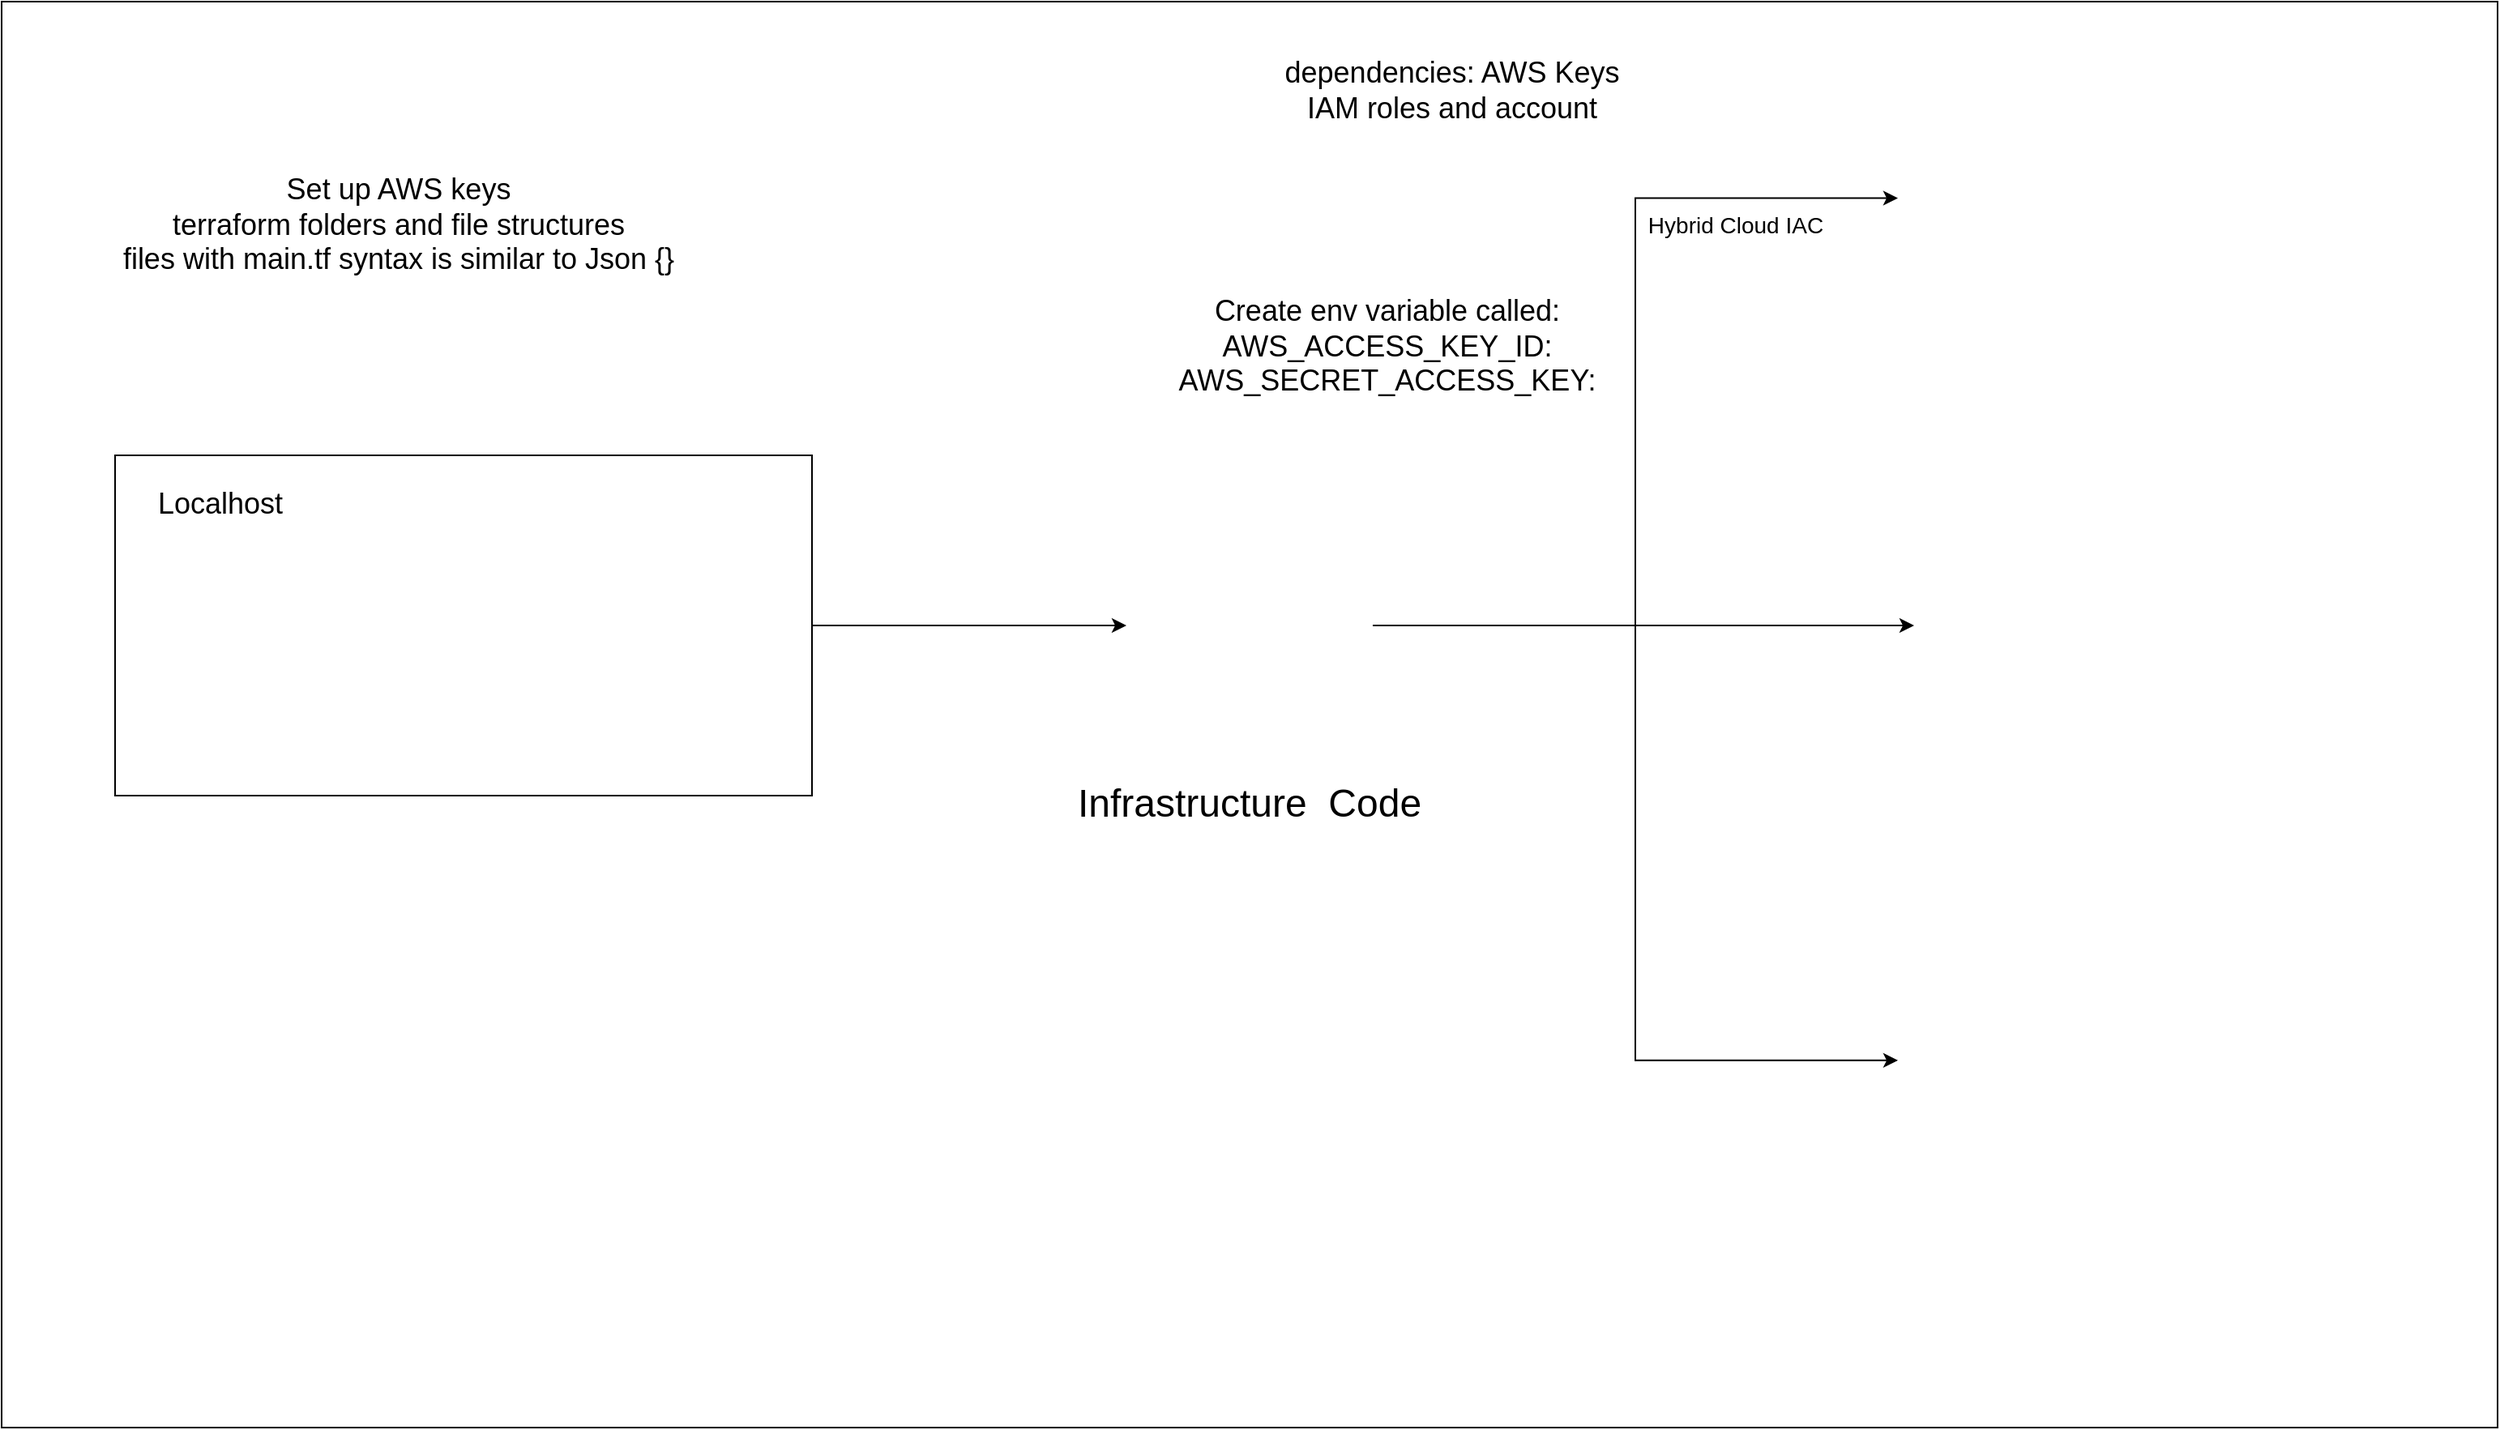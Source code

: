 <mxfile version="14.9.6" type="device"><diagram id="-Dk7sZsPkMJVS3dF-xun" name="Page-1"><mxGraphModel dx="1208" dy="855" grid="1" gridSize="10" guides="1" tooltips="1" connect="1" arrows="1" fold="1" page="1" pageScale="1" pageWidth="827" pageHeight="1169" math="0" shadow="0"><root><mxCell id="0"/><mxCell id="1" parent="0"/><mxCell id="Icr9zzDIkaPm0NiM-ram-2" value="" style="rounded=0;whiteSpace=wrap;html=1;" vertex="1" parent="1"><mxGeometry y="40" width="1540" height="880" as="geometry"/></mxCell><mxCell id="Icr9zzDIkaPm0NiM-ram-4" value="&lt;font style=&quot;font-size: 18px&quot;&gt;Set up AWS keys&lt;br&gt;terraform folders and file structures&lt;br&gt;files with main.tf syntax is similar to Json {}&lt;/font&gt;" style="text;html=1;strokeColor=none;fillColor=none;align=center;verticalAlign=middle;whiteSpace=wrap;rounded=0;" vertex="1" parent="1"><mxGeometry x="70" y="148" width="350" height="60" as="geometry"/></mxCell><mxCell id="Icr9zzDIkaPm0NiM-ram-9" style="edgeStyle=orthogonalEdgeStyle;rounded=0;orthogonalLoop=1;jettySize=auto;html=1;exitX=1;exitY=0.5;exitDx=0;exitDy=0;" edge="1" parent="1" source="Icr9zzDIkaPm0NiM-ram-6" target="Icr9zzDIkaPm0NiM-ram-8"><mxGeometry relative="1" as="geometry"/></mxCell><mxCell id="Icr9zzDIkaPm0NiM-ram-6" value="" style="rounded=0;whiteSpace=wrap;html=1;" vertex="1" parent="1"><mxGeometry x="70" y="320" width="430" height="210" as="geometry"/></mxCell><mxCell id="Icr9zzDIkaPm0NiM-ram-5" value="" style="shape=image;verticalLabelPosition=bottom;labelBackgroundColor=#ffffff;verticalAlign=top;aspect=fixed;imageAspect=0;image=https://t3.ftcdn.net/jpg/02/49/82/50/360_F_249825007_f5dzNTBuUZoV5nERUWTlPDoU3cvLIBzn.jpg;" vertex="1" parent="1"><mxGeometry x="250" y="340" width="250" height="150" as="geometry"/></mxCell><mxCell id="Icr9zzDIkaPm0NiM-ram-3" value="" style="shape=image;verticalLabelPosition=bottom;labelBackgroundColor=#ffffff;verticalAlign=top;aspect=fixed;imageAspect=0;image=https://opensenselabs.com/sites/default/files/inline-images/terraform.png;" vertex="1" parent="1"><mxGeometry x="108.23" y="370" width="153.54" height="150" as="geometry"/></mxCell><mxCell id="Icr9zzDIkaPm0NiM-ram-7" value="&lt;font style=&quot;font-size: 18px&quot;&gt;Localhost&lt;/font&gt;" style="text;html=1;strokeColor=none;fillColor=none;align=center;verticalAlign=middle;whiteSpace=wrap;rounded=0;" vertex="1" parent="1"><mxGeometry x="60" y="320" width="150" height="60" as="geometry"/></mxCell><mxCell id="Icr9zzDIkaPm0NiM-ram-15" style="edgeStyle=orthogonalEdgeStyle;rounded=0;orthogonalLoop=1;jettySize=auto;html=1;exitX=1;exitY=0.5;exitDx=0;exitDy=0;entryX=0;entryY=0.5;entryDx=0;entryDy=0;" edge="1" parent="1" source="Icr9zzDIkaPm0NiM-ram-8" target="Icr9zzDIkaPm0NiM-ram-14"><mxGeometry relative="1" as="geometry"><Array as="points"><mxPoint x="1008" y="425"/><mxPoint x="1008" y="161"/></Array></mxGeometry></mxCell><mxCell id="Icr9zzDIkaPm0NiM-ram-17" style="edgeStyle=orthogonalEdgeStyle;rounded=0;orthogonalLoop=1;jettySize=auto;html=1;exitX=1;exitY=0.5;exitDx=0;exitDy=0;" edge="1" parent="1" source="Icr9zzDIkaPm0NiM-ram-8" target="Icr9zzDIkaPm0NiM-ram-16"><mxGeometry relative="1" as="geometry"/></mxCell><mxCell id="Icr9zzDIkaPm0NiM-ram-19" style="edgeStyle=orthogonalEdgeStyle;rounded=0;orthogonalLoop=1;jettySize=auto;html=1;exitX=1;exitY=0.5;exitDx=0;exitDy=0;entryX=0;entryY=0.5;entryDx=0;entryDy=0;" edge="1" parent="1" source="Icr9zzDIkaPm0NiM-ram-8" target="Icr9zzDIkaPm0NiM-ram-18"><mxGeometry relative="1" as="geometry"/></mxCell><mxCell id="Icr9zzDIkaPm0NiM-ram-8" value="" style="shape=image;verticalLabelPosition=bottom;labelBackgroundColor=#ffffff;verticalAlign=top;aspect=fixed;imageAspect=0;image=https://cdn.iconscout.com/icon/free/png-512/code-280-460136.png;" vertex="1" parent="1"><mxGeometry x="694" y="349" width="152" height="152" as="geometry"/></mxCell><mxCell id="Icr9zzDIkaPm0NiM-ram-10" value="&lt;font style=&quot;font-size: 24px&quot;&gt;Infrastructure&amp;nbsp; Code&lt;/font&gt;" style="text;html=1;strokeColor=none;fillColor=none;align=center;verticalAlign=middle;whiteSpace=wrap;rounded=0;" vertex="1" parent="1"><mxGeometry x="625" y="510" width="290" height="50" as="geometry"/></mxCell><mxCell id="Icr9zzDIkaPm0NiM-ram-12" value="&lt;font&gt;&lt;font style=&quot;font-size: 18px&quot;&gt;dependencies: AWS Keys&lt;br&gt;IAM roles and account&lt;/font&gt;&lt;br&gt;&lt;/font&gt;" style="text;html=1;strokeColor=none;fillColor=none;align=center;verticalAlign=middle;whiteSpace=wrap;rounded=0;" vertex="1" parent="1"><mxGeometry x="790" y="70" width="210" height="50" as="geometry"/></mxCell><mxCell id="Icr9zzDIkaPm0NiM-ram-14" value="" style="shape=image;verticalLabelPosition=bottom;labelBackgroundColor=#ffffff;verticalAlign=top;aspect=fixed;imageAspect=0;image=https://www.mincetech.com/web/image/3821-aac710aa/aws.png;" vertex="1" parent="1"><mxGeometry x="1170" y="60" width="270" height="202.5" as="geometry"/></mxCell><mxCell id="Icr9zzDIkaPm0NiM-ram-16" value="" style="shape=image;verticalLabelPosition=bottom;labelBackgroundColor=#ffffff;verticalAlign=top;aspect=fixed;imageAspect=0;image=https://logos-world.net/wp-content/uploads/2021/02/Google-Cloud-Symbol.png;" vertex="1" parent="1"><mxGeometry x="1180" y="349" width="270" height="152.13" as="geometry"/></mxCell><mxCell id="Icr9zzDIkaPm0NiM-ram-18" value="" style="shape=image;verticalLabelPosition=bottom;labelBackgroundColor=#ffffff;verticalAlign=top;aspect=fixed;imageAspect=0;image=https://download.logo.wine/logo/Microsoft_Azure/Microsoft_Azure-Logo.wine.png;" vertex="1" parent="1"><mxGeometry x="1170" y="610" width="250" height="166.83" as="geometry"/></mxCell><mxCell id="Icr9zzDIkaPm0NiM-ram-20" value="&lt;font style=&quot;font-size: 14px&quot;&gt;Hybrid Cloud IAC&lt;/font&gt;" style="text;html=1;strokeColor=none;fillColor=none;align=center;verticalAlign=middle;whiteSpace=wrap;rounded=0;" vertex="1" parent="1"><mxGeometry x="1010" y="168" width="120" height="20" as="geometry"/></mxCell><mxCell id="Icr9zzDIkaPm0NiM-ram-21" value="&lt;font style=&quot;font-size: 18px&quot;&gt;Create env variable called:&lt;br&gt;AWS_ACCESS_KEY_ID:&lt;br&gt;AWS_SECRET_ACCESS_KEY:&lt;/font&gt;" style="text;html=1;strokeColor=none;fillColor=none;align=center;verticalAlign=middle;whiteSpace=wrap;rounded=0;" vertex="1" parent="1"><mxGeometry x="730" y="242.5" width="250" height="20" as="geometry"/></mxCell></root></mxGraphModel></diagram></mxfile>